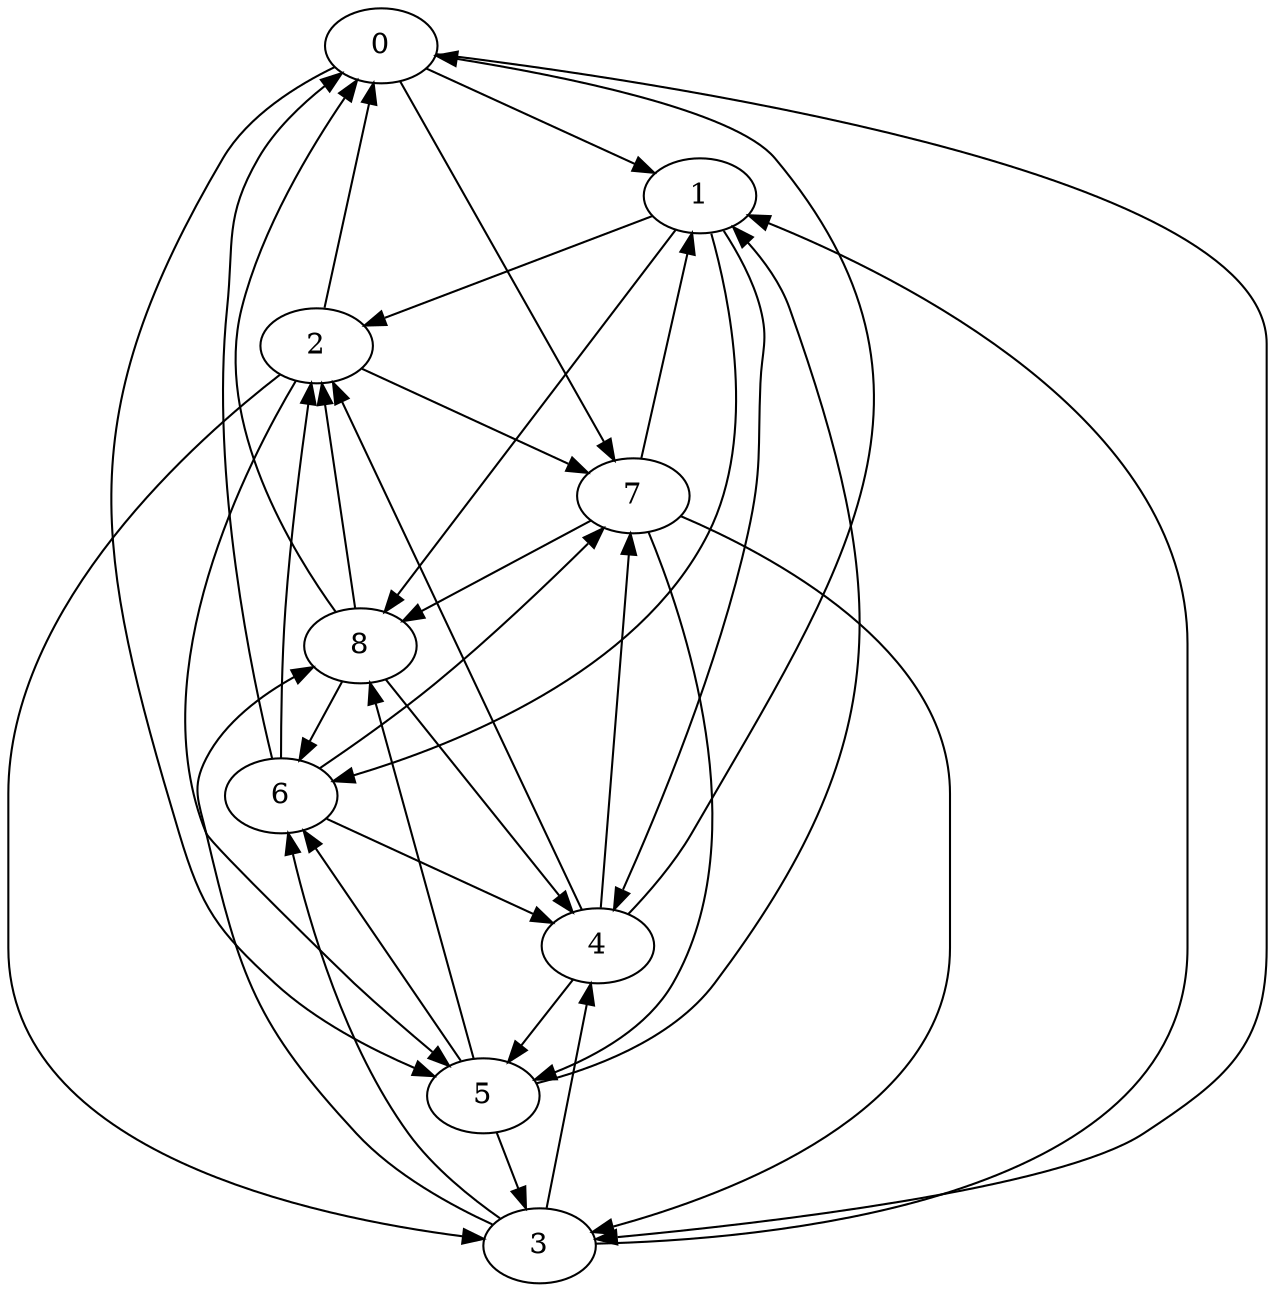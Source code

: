 digraph { 
0->1;
1->2;
2->3;
3->4;
4->5;
5->6;
6->7;
7->8;
8->6;
6->4;
4->7;
7->5;
5->8;
8->4;
4->2;
2->5;
5->3;
3->6;
6->2;
2->7;
7->3;
3->8;
8->2;
2->0;
0->3;
3->1;
1->4;
4->0;
0->5;
5->1;
1->6;
6->0;
0->7;
7->1;
1->8;
8->0;
}
